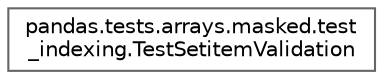 digraph "Graphical Class Hierarchy"
{
 // LATEX_PDF_SIZE
  bgcolor="transparent";
  edge [fontname=Helvetica,fontsize=10,labelfontname=Helvetica,labelfontsize=10];
  node [fontname=Helvetica,fontsize=10,shape=box,height=0.2,width=0.4];
  rankdir="LR";
  Node0 [id="Node000000",label="pandas.tests.arrays.masked.test\l_indexing.TestSetitemValidation",height=0.2,width=0.4,color="grey40", fillcolor="white", style="filled",URL="$d4/d26/classpandas_1_1tests_1_1arrays_1_1masked_1_1test__indexing_1_1TestSetitemValidation.html",tooltip=" "];
}
